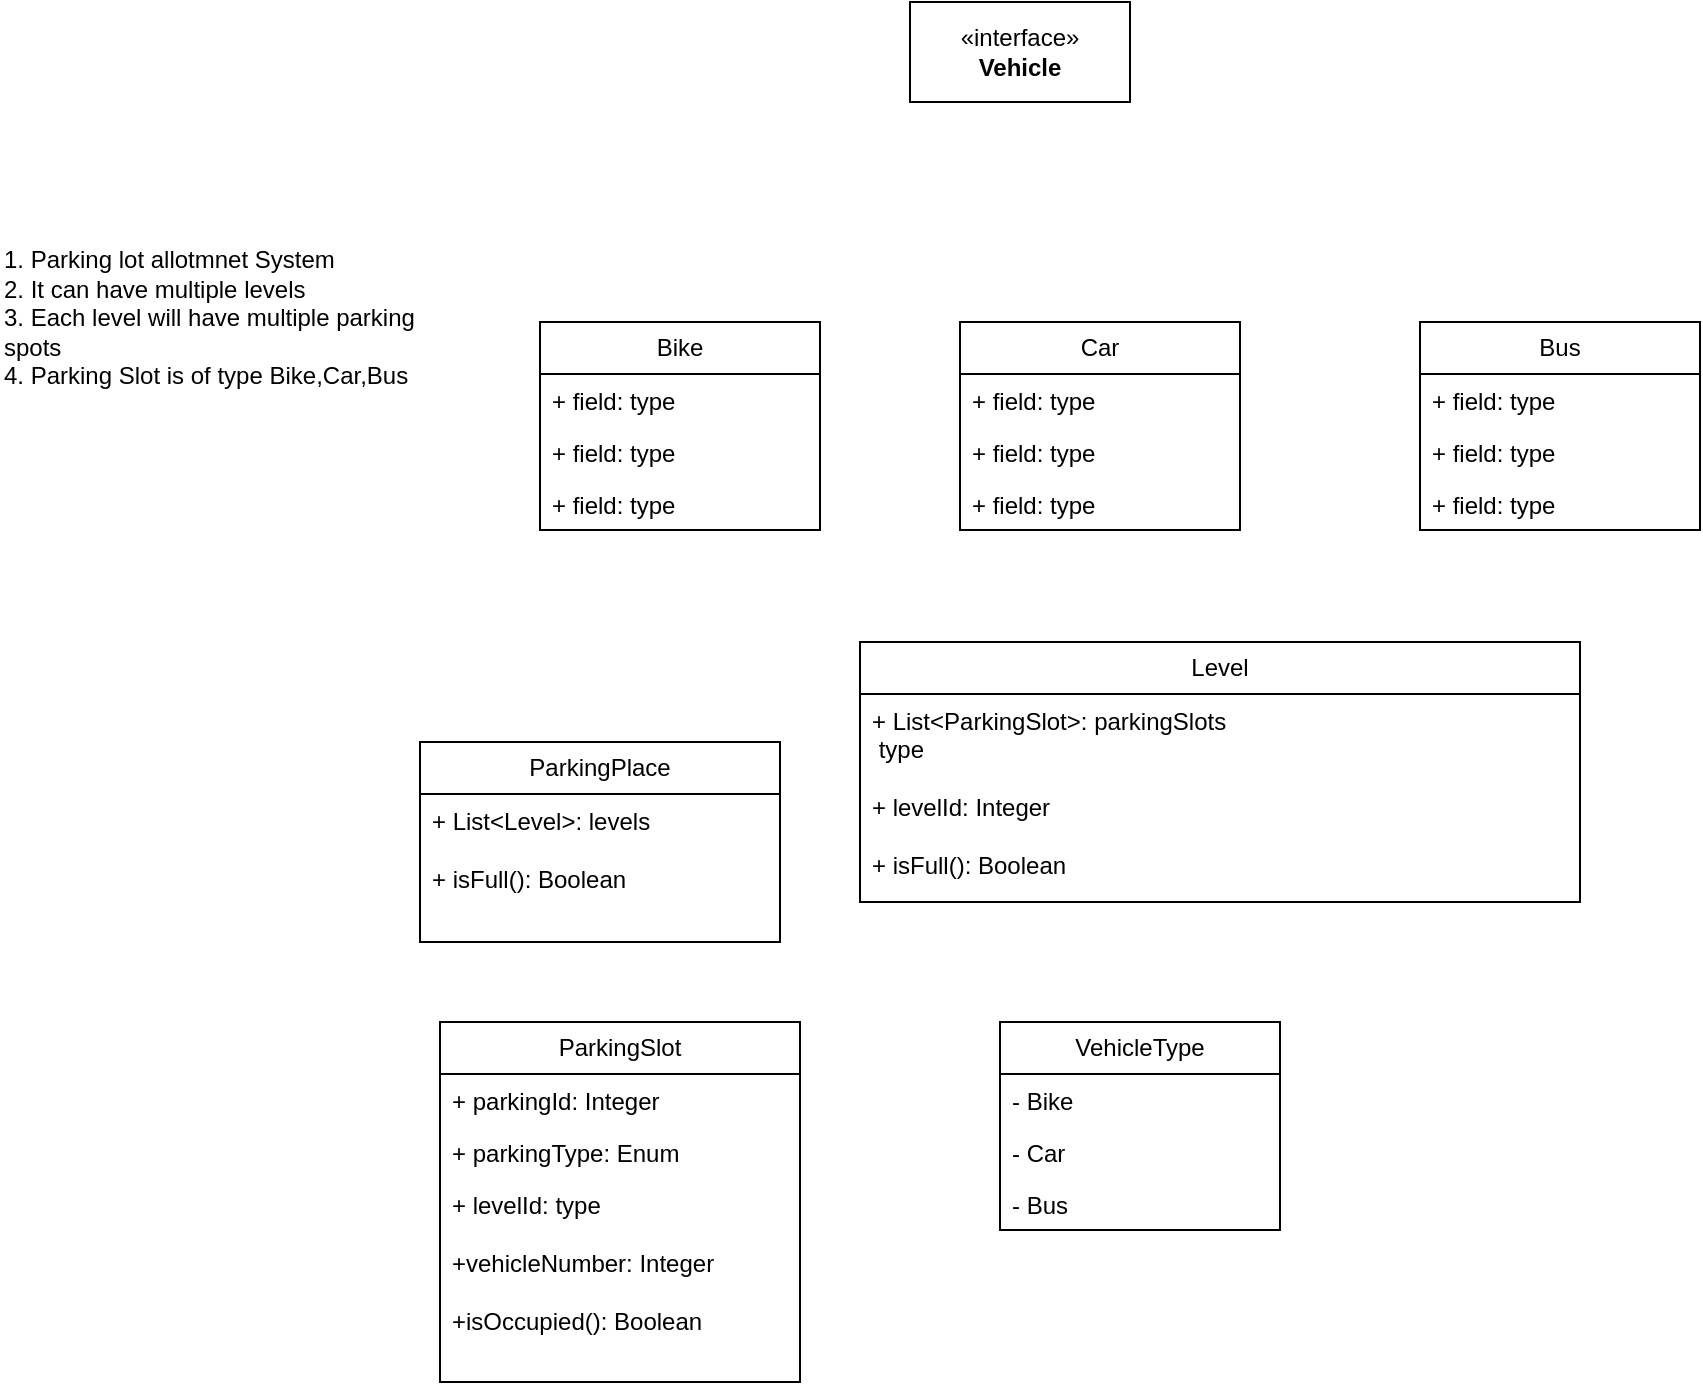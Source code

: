 <mxfile version="28.0.7">
  <diagram name="Page-1" id="TUYCgS_VmUmYgjR2og-R">
    <mxGraphModel dx="1722" dy="1573" grid="1" gridSize="10" guides="1" tooltips="1" connect="1" arrows="1" fold="1" page="1" pageScale="1" pageWidth="850" pageHeight="1100" math="0" shadow="0">
      <root>
        <mxCell id="0" />
        <mxCell id="1" parent="0" />
        <mxCell id="OOkMJyswhv5qi9ZtbJtC-1" value="Bike" style="swimlane;fontStyle=0;childLayout=stackLayout;horizontal=1;startSize=26;fillColor=none;horizontalStack=0;resizeParent=1;resizeParentMax=0;resizeLast=0;collapsible=1;marginBottom=0;whiteSpace=wrap;html=1;" vertex="1" parent="1">
          <mxGeometry x="240" y="110" width="140" height="104" as="geometry" />
        </mxCell>
        <mxCell id="OOkMJyswhv5qi9ZtbJtC-2" value="+ field: type" style="text;strokeColor=none;fillColor=none;align=left;verticalAlign=top;spacingLeft=4;spacingRight=4;overflow=hidden;rotatable=0;points=[[0,0.5],[1,0.5]];portConstraint=eastwest;whiteSpace=wrap;html=1;" vertex="1" parent="OOkMJyswhv5qi9ZtbJtC-1">
          <mxGeometry y="26" width="140" height="26" as="geometry" />
        </mxCell>
        <mxCell id="OOkMJyswhv5qi9ZtbJtC-3" value="+ field: type" style="text;strokeColor=none;fillColor=none;align=left;verticalAlign=top;spacingLeft=4;spacingRight=4;overflow=hidden;rotatable=0;points=[[0,0.5],[1,0.5]];portConstraint=eastwest;whiteSpace=wrap;html=1;" vertex="1" parent="OOkMJyswhv5qi9ZtbJtC-1">
          <mxGeometry y="52" width="140" height="26" as="geometry" />
        </mxCell>
        <mxCell id="OOkMJyswhv5qi9ZtbJtC-4" value="+ field: type" style="text;strokeColor=none;fillColor=none;align=left;verticalAlign=top;spacingLeft=4;spacingRight=4;overflow=hidden;rotatable=0;points=[[0,0.5],[1,0.5]];portConstraint=eastwest;whiteSpace=wrap;html=1;" vertex="1" parent="OOkMJyswhv5qi9ZtbJtC-1">
          <mxGeometry y="78" width="140" height="26" as="geometry" />
        </mxCell>
        <mxCell id="OOkMJyswhv5qi9ZtbJtC-5" value="Car" style="swimlane;fontStyle=0;childLayout=stackLayout;horizontal=1;startSize=26;fillColor=none;horizontalStack=0;resizeParent=1;resizeParentMax=0;resizeLast=0;collapsible=1;marginBottom=0;whiteSpace=wrap;html=1;" vertex="1" parent="1">
          <mxGeometry x="450" y="110" width="140" height="104" as="geometry" />
        </mxCell>
        <mxCell id="OOkMJyswhv5qi9ZtbJtC-6" value="+ field: type" style="text;strokeColor=none;fillColor=none;align=left;verticalAlign=top;spacingLeft=4;spacingRight=4;overflow=hidden;rotatable=0;points=[[0,0.5],[1,0.5]];portConstraint=eastwest;whiteSpace=wrap;html=1;" vertex="1" parent="OOkMJyswhv5qi9ZtbJtC-5">
          <mxGeometry y="26" width="140" height="26" as="geometry" />
        </mxCell>
        <mxCell id="OOkMJyswhv5qi9ZtbJtC-7" value="+ field: type" style="text;strokeColor=none;fillColor=none;align=left;verticalAlign=top;spacingLeft=4;spacingRight=4;overflow=hidden;rotatable=0;points=[[0,0.5],[1,0.5]];portConstraint=eastwest;whiteSpace=wrap;html=1;" vertex="1" parent="OOkMJyswhv5qi9ZtbJtC-5">
          <mxGeometry y="52" width="140" height="26" as="geometry" />
        </mxCell>
        <mxCell id="OOkMJyswhv5qi9ZtbJtC-8" value="+ field: type" style="text;strokeColor=none;fillColor=none;align=left;verticalAlign=top;spacingLeft=4;spacingRight=4;overflow=hidden;rotatable=0;points=[[0,0.5],[1,0.5]];portConstraint=eastwest;whiteSpace=wrap;html=1;" vertex="1" parent="OOkMJyswhv5qi9ZtbJtC-5">
          <mxGeometry y="78" width="140" height="26" as="geometry" />
        </mxCell>
        <mxCell id="OOkMJyswhv5qi9ZtbJtC-10" value="Bus" style="swimlane;fontStyle=0;childLayout=stackLayout;horizontal=1;startSize=26;fillColor=none;horizontalStack=0;resizeParent=1;resizeParentMax=0;resizeLast=0;collapsible=1;marginBottom=0;whiteSpace=wrap;html=1;" vertex="1" parent="1">
          <mxGeometry x="680" y="110" width="140" height="104" as="geometry" />
        </mxCell>
        <mxCell id="OOkMJyswhv5qi9ZtbJtC-11" value="+ field: type" style="text;strokeColor=none;fillColor=none;align=left;verticalAlign=top;spacingLeft=4;spacingRight=4;overflow=hidden;rotatable=0;points=[[0,0.5],[1,0.5]];portConstraint=eastwest;whiteSpace=wrap;html=1;" vertex="1" parent="OOkMJyswhv5qi9ZtbJtC-10">
          <mxGeometry y="26" width="140" height="26" as="geometry" />
        </mxCell>
        <mxCell id="OOkMJyswhv5qi9ZtbJtC-12" value="+ field: type" style="text;strokeColor=none;fillColor=none;align=left;verticalAlign=top;spacingLeft=4;spacingRight=4;overflow=hidden;rotatable=0;points=[[0,0.5],[1,0.5]];portConstraint=eastwest;whiteSpace=wrap;html=1;" vertex="1" parent="OOkMJyswhv5qi9ZtbJtC-10">
          <mxGeometry y="52" width="140" height="26" as="geometry" />
        </mxCell>
        <mxCell id="OOkMJyswhv5qi9ZtbJtC-13" value="+ field: type" style="text;strokeColor=none;fillColor=none;align=left;verticalAlign=top;spacingLeft=4;spacingRight=4;overflow=hidden;rotatable=0;points=[[0,0.5],[1,0.5]];portConstraint=eastwest;whiteSpace=wrap;html=1;" vertex="1" parent="OOkMJyswhv5qi9ZtbJtC-10">
          <mxGeometry y="78" width="140" height="26" as="geometry" />
        </mxCell>
        <mxCell id="OOkMJyswhv5qi9ZtbJtC-14" value="«interface»&lt;br&gt;&lt;b&gt;Vehicle&lt;/b&gt;" style="html=1;whiteSpace=wrap;" vertex="1" parent="1">
          <mxGeometry x="425" y="-50" width="110" height="50" as="geometry" />
        </mxCell>
        <mxCell id="OOkMJyswhv5qi9ZtbJtC-15" value="1. Parking lot allotmnet System&lt;div&gt;2. It can have multiple levels&lt;/div&gt;&lt;div&gt;3. Each level will have multiple parking spots&lt;/div&gt;&lt;div&gt;4. Parking Slot is of type Bike,Car,Bus&lt;br&gt;&lt;div&gt;&lt;br&gt;&lt;/div&gt;&lt;/div&gt;" style="text;html=1;align=left;verticalAlign=middle;whiteSpace=wrap;rounded=0;" vertex="1" parent="1">
          <mxGeometry x="-30" y="100" width="220" height="30" as="geometry" />
        </mxCell>
        <mxCell id="OOkMJyswhv5qi9ZtbJtC-16" value="ParkingPlace" style="swimlane;fontStyle=0;childLayout=stackLayout;horizontal=1;startSize=26;fillColor=none;horizontalStack=0;resizeParent=1;resizeParentMax=0;resizeLast=0;collapsible=1;marginBottom=0;whiteSpace=wrap;html=1;" vertex="1" parent="1">
          <mxGeometry x="180" y="320" width="180" height="100" as="geometry" />
        </mxCell>
        <mxCell id="OOkMJyswhv5qi9ZtbJtC-17" value="+ List&amp;lt;Level&amp;gt;: levels&lt;div&gt;&lt;br&gt;&lt;/div&gt;&lt;div&gt;+ isFull(): Boolean&lt;/div&gt;" style="text;strokeColor=none;fillColor=none;align=left;verticalAlign=top;spacingLeft=4;spacingRight=4;overflow=hidden;rotatable=0;points=[[0,0.5],[1,0.5]];portConstraint=eastwest;whiteSpace=wrap;html=1;" vertex="1" parent="OOkMJyswhv5qi9ZtbJtC-16">
          <mxGeometry y="26" width="180" height="74" as="geometry" />
        </mxCell>
        <mxCell id="OOkMJyswhv5qi9ZtbJtC-20" value="Level" style="swimlane;fontStyle=0;childLayout=stackLayout;horizontal=1;startSize=26;fillColor=none;horizontalStack=0;resizeParent=1;resizeParentMax=0;resizeLast=0;collapsible=1;marginBottom=0;whiteSpace=wrap;html=1;" vertex="1" parent="1">
          <mxGeometry x="400" y="270" width="360" height="130" as="geometry" />
        </mxCell>
        <mxCell id="OOkMJyswhv5qi9ZtbJtC-21" value="+ List&amp;lt;ParkingSlot&amp;gt;: parkingSlots&lt;div&gt;&amp;nbsp;type&lt;/div&gt;&lt;div&gt;&lt;br&gt;&lt;/div&gt;&lt;div&gt;+ levelId: Integer&lt;br&gt;&lt;/div&gt;&lt;div&gt;&lt;br&gt;&lt;/div&gt;&lt;div&gt;+ isFull(): Boolean&lt;/div&gt;" style="text;strokeColor=none;fillColor=none;align=left;verticalAlign=top;spacingLeft=4;spacingRight=4;overflow=hidden;rotatable=0;points=[[0,0.5],[1,0.5]];portConstraint=eastwest;whiteSpace=wrap;html=1;" vertex="1" parent="OOkMJyswhv5qi9ZtbJtC-20">
          <mxGeometry y="26" width="360" height="104" as="geometry" />
        </mxCell>
        <mxCell id="OOkMJyswhv5qi9ZtbJtC-24" value="ParkingSlot" style="swimlane;fontStyle=0;childLayout=stackLayout;horizontal=1;startSize=26;fillColor=none;horizontalStack=0;resizeParent=1;resizeParentMax=0;resizeLast=0;collapsible=1;marginBottom=0;whiteSpace=wrap;html=1;" vertex="1" parent="1">
          <mxGeometry x="190" y="460" width="180" height="180" as="geometry" />
        </mxCell>
        <mxCell id="OOkMJyswhv5qi9ZtbJtC-25" value="+ parkingId: Integer" style="text;strokeColor=none;fillColor=none;align=left;verticalAlign=top;spacingLeft=4;spacingRight=4;overflow=hidden;rotatable=0;points=[[0,0.5],[1,0.5]];portConstraint=eastwest;whiteSpace=wrap;html=1;" vertex="1" parent="OOkMJyswhv5qi9ZtbJtC-24">
          <mxGeometry y="26" width="180" height="26" as="geometry" />
        </mxCell>
        <mxCell id="OOkMJyswhv5qi9ZtbJtC-26" value="+ parkingType: Enum" style="text;strokeColor=none;fillColor=none;align=left;verticalAlign=top;spacingLeft=4;spacingRight=4;overflow=hidden;rotatable=0;points=[[0,0.5],[1,0.5]];portConstraint=eastwest;whiteSpace=wrap;html=1;" vertex="1" parent="OOkMJyswhv5qi9ZtbJtC-24">
          <mxGeometry y="52" width="180" height="26" as="geometry" />
        </mxCell>
        <mxCell id="OOkMJyswhv5qi9ZtbJtC-27" value="+ levelId: type&lt;div&gt;&lt;br&gt;&lt;/div&gt;&lt;div&gt;+vehicleNumber: Integer&lt;br&gt;&lt;div&gt;&lt;br&gt;&lt;/div&gt;&lt;div&gt;+isOccupied(): Boolean&lt;/div&gt;&lt;/div&gt;" style="text;strokeColor=none;fillColor=none;align=left;verticalAlign=top;spacingLeft=4;spacingRight=4;overflow=hidden;rotatable=0;points=[[0,0.5],[1,0.5]];portConstraint=eastwest;whiteSpace=wrap;html=1;" vertex="1" parent="OOkMJyswhv5qi9ZtbJtC-24">
          <mxGeometry y="78" width="180" height="102" as="geometry" />
        </mxCell>
        <mxCell id="OOkMJyswhv5qi9ZtbJtC-28" value="VehicleType" style="swimlane;fontStyle=0;childLayout=stackLayout;horizontal=1;startSize=26;fillColor=none;horizontalStack=0;resizeParent=1;resizeParentMax=0;resizeLast=0;collapsible=1;marginBottom=0;whiteSpace=wrap;html=1;" vertex="1" parent="1">
          <mxGeometry x="470" y="460" width="140" height="104" as="geometry" />
        </mxCell>
        <mxCell id="OOkMJyswhv5qi9ZtbJtC-29" value="- Bike" style="text;strokeColor=none;fillColor=none;align=left;verticalAlign=top;spacingLeft=4;spacingRight=4;overflow=hidden;rotatable=0;points=[[0,0.5],[1,0.5]];portConstraint=eastwest;whiteSpace=wrap;html=1;" vertex="1" parent="OOkMJyswhv5qi9ZtbJtC-28">
          <mxGeometry y="26" width="140" height="26" as="geometry" />
        </mxCell>
        <mxCell id="OOkMJyswhv5qi9ZtbJtC-30" value="- Car" style="text;strokeColor=none;fillColor=none;align=left;verticalAlign=top;spacingLeft=4;spacingRight=4;overflow=hidden;rotatable=0;points=[[0,0.5],[1,0.5]];portConstraint=eastwest;whiteSpace=wrap;html=1;" vertex="1" parent="OOkMJyswhv5qi9ZtbJtC-28">
          <mxGeometry y="52" width="140" height="26" as="geometry" />
        </mxCell>
        <mxCell id="OOkMJyswhv5qi9ZtbJtC-31" value="- Bus" style="text;strokeColor=none;fillColor=none;align=left;verticalAlign=top;spacingLeft=4;spacingRight=4;overflow=hidden;rotatable=0;points=[[0,0.5],[1,0.5]];portConstraint=eastwest;whiteSpace=wrap;html=1;" vertex="1" parent="OOkMJyswhv5qi9ZtbJtC-28">
          <mxGeometry y="78" width="140" height="26" as="geometry" />
        </mxCell>
      </root>
    </mxGraphModel>
  </diagram>
</mxfile>
